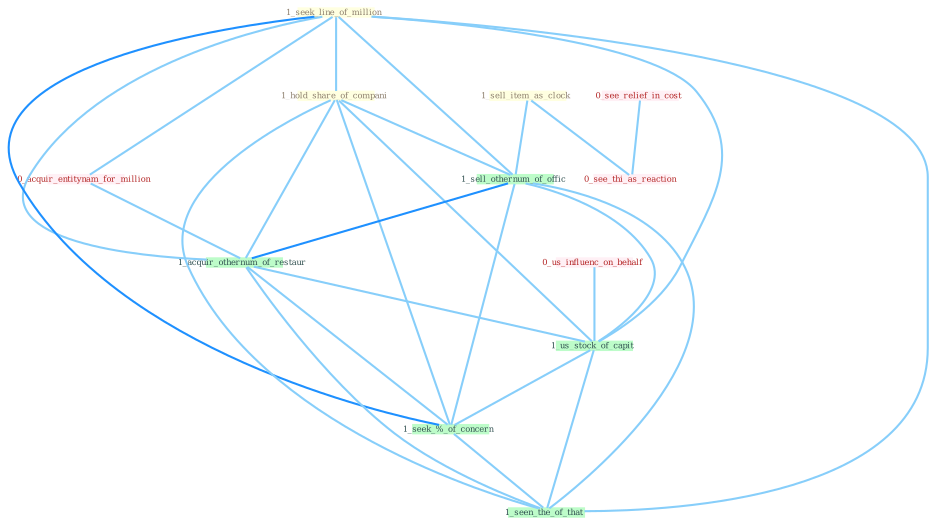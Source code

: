 Graph G{ 
    node
    [shape=polygon,style=filled,width=.5,height=.06,color="#BDFCC9",fixedsize=true,fontsize=4,
    fontcolor="#2f4f4f"];
    {node
    [color="#ffffe0", fontcolor="#8b7d6b"] "1_seek_line_of_million " "1_sell_item_as_clock " "1_hold_share_of_compani "}
{node [color="#fff0f5", fontcolor="#b22222"] "0_acquir_entitynam_for_million " "0_us_influenc_on_behalf " "0_see_relief_in_cost " "0_see_thi_as_reaction "}
edge [color="#B0E2FF"];

	"1_seek_line_of_million " -- "1_hold_share_of_compani " [w="1", color="#87cefa" ];
	"1_seek_line_of_million " -- "0_acquir_entitynam_for_million " [w="1", color="#87cefa" ];
	"1_seek_line_of_million " -- "1_sell_othernum_of_offic " [w="1", color="#87cefa" ];
	"1_seek_line_of_million " -- "1_acquir_othernum_of_restaur " [w="1", color="#87cefa" ];
	"1_seek_line_of_million " -- "1_us_stock_of_capit " [w="1", color="#87cefa" ];
	"1_seek_line_of_million " -- "1_seek_%_of_concern " [w="2", color="#1e90ff" , len=0.8];
	"1_seek_line_of_million " -- "1_seen_the_of_that " [w="1", color="#87cefa" ];
	"1_sell_item_as_clock " -- "1_sell_othernum_of_offic " [w="1", color="#87cefa" ];
	"1_sell_item_as_clock " -- "0_see_thi_as_reaction " [w="1", color="#87cefa" ];
	"1_hold_share_of_compani " -- "1_sell_othernum_of_offic " [w="1", color="#87cefa" ];
	"1_hold_share_of_compani " -- "1_acquir_othernum_of_restaur " [w="1", color="#87cefa" ];
	"1_hold_share_of_compani " -- "1_us_stock_of_capit " [w="1", color="#87cefa" ];
	"1_hold_share_of_compani " -- "1_seek_%_of_concern " [w="1", color="#87cefa" ];
	"1_hold_share_of_compani " -- "1_seen_the_of_that " [w="1", color="#87cefa" ];
	"0_acquir_entitynam_for_million " -- "1_acquir_othernum_of_restaur " [w="1", color="#87cefa" ];
	"1_sell_othernum_of_offic " -- "1_acquir_othernum_of_restaur " [w="2", color="#1e90ff" , len=0.8];
	"1_sell_othernum_of_offic " -- "1_us_stock_of_capit " [w="1", color="#87cefa" ];
	"1_sell_othernum_of_offic " -- "1_seek_%_of_concern " [w="1", color="#87cefa" ];
	"1_sell_othernum_of_offic " -- "1_seen_the_of_that " [w="1", color="#87cefa" ];
	"0_us_influenc_on_behalf " -- "1_us_stock_of_capit " [w="1", color="#87cefa" ];
	"0_see_relief_in_cost " -- "0_see_thi_as_reaction " [w="1", color="#87cefa" ];
	"1_acquir_othernum_of_restaur " -- "1_us_stock_of_capit " [w="1", color="#87cefa" ];
	"1_acquir_othernum_of_restaur " -- "1_seek_%_of_concern " [w="1", color="#87cefa" ];
	"1_acquir_othernum_of_restaur " -- "1_seen_the_of_that " [w="1", color="#87cefa" ];
	"1_us_stock_of_capit " -- "1_seek_%_of_concern " [w="1", color="#87cefa" ];
	"1_us_stock_of_capit " -- "1_seen_the_of_that " [w="1", color="#87cefa" ];
	"1_seek_%_of_concern " -- "1_seen_the_of_that " [w="1", color="#87cefa" ];
}